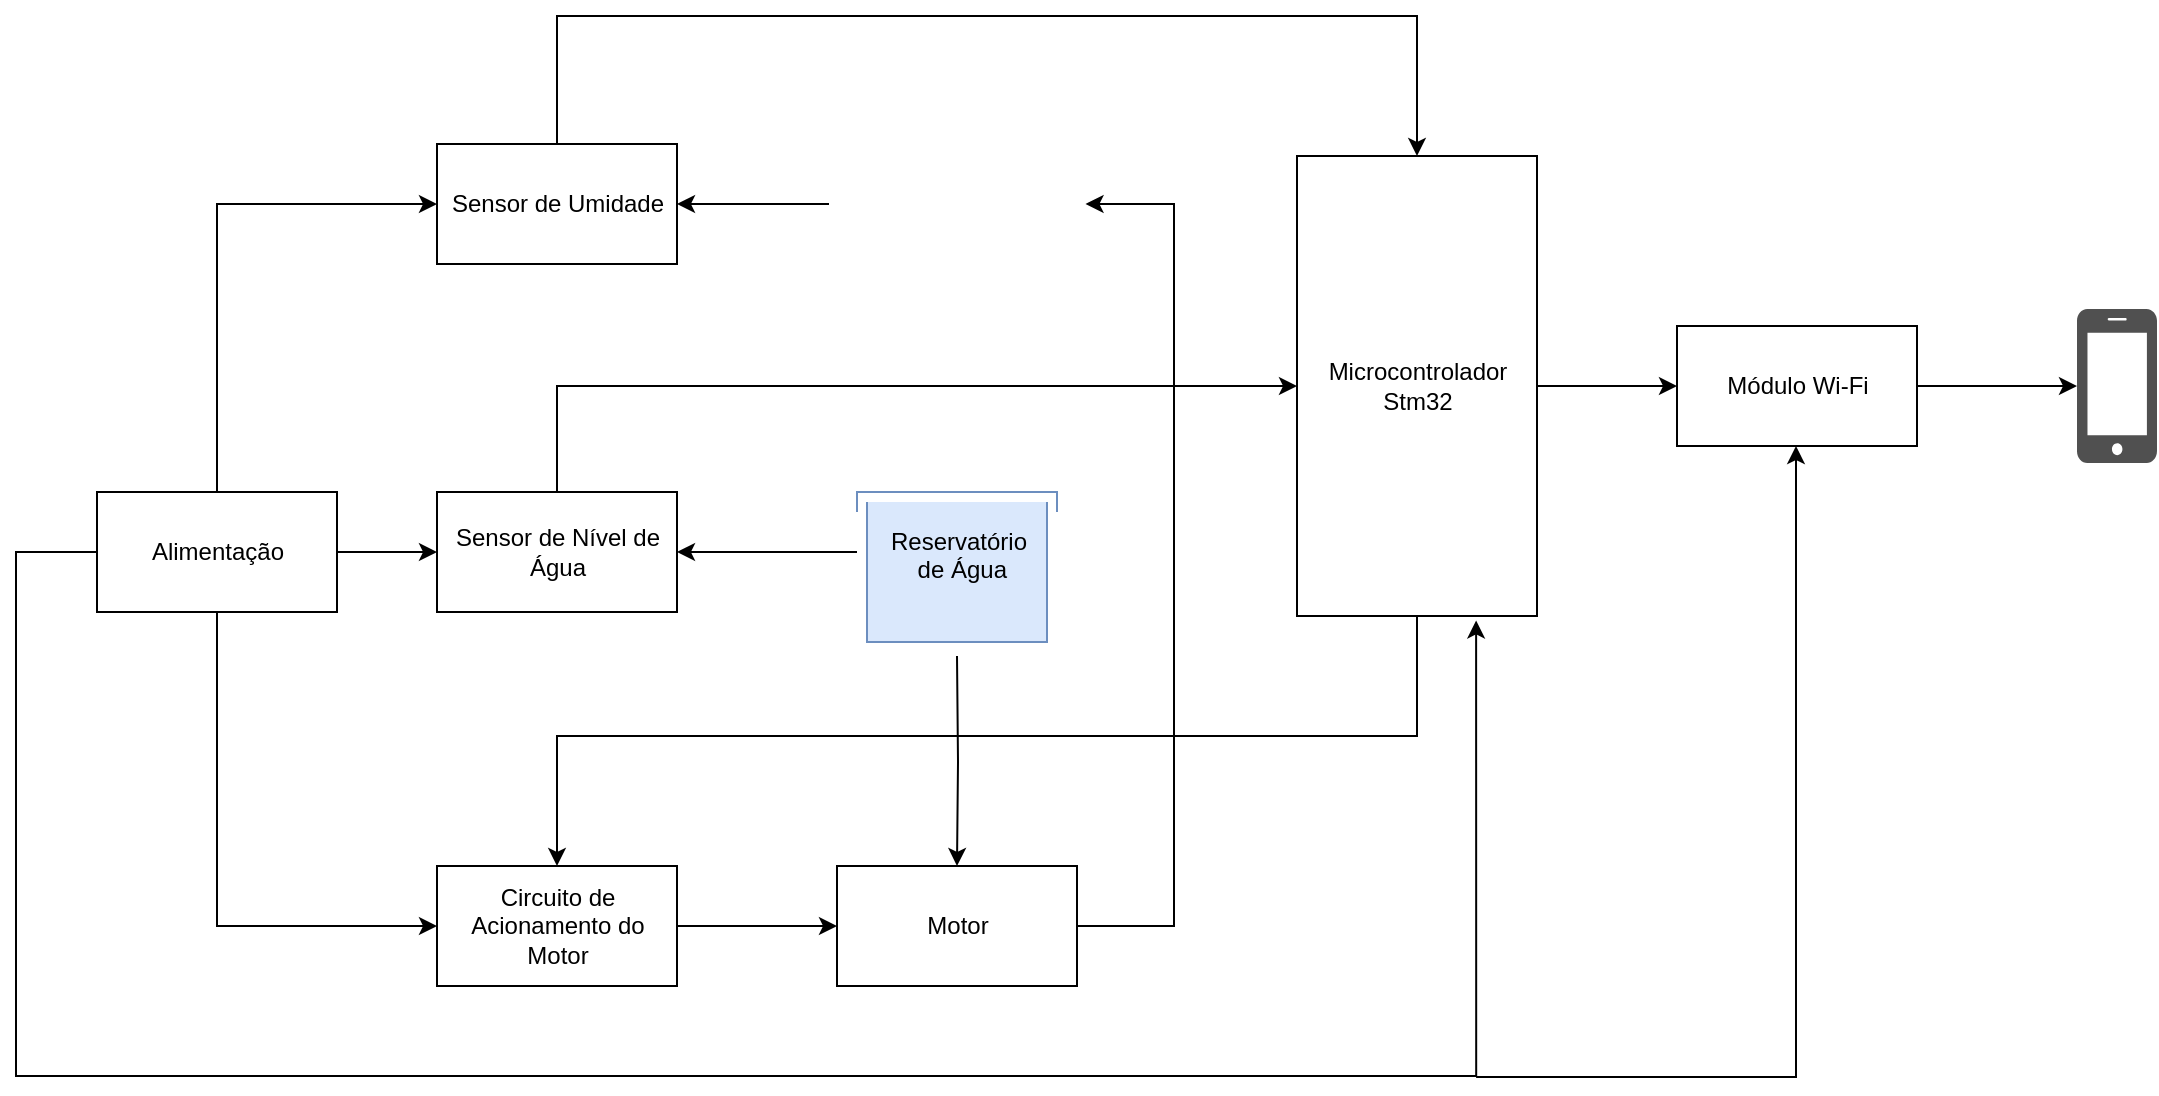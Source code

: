 <mxfile version="10.5.0" type="github"><diagram id="eMLF8Zqggahn_XYWCm31" name="Page-1"><mxGraphModel dx="1180" dy="665" grid="1" gridSize="10" guides="1" tooltips="1" connect="1" arrows="1" fold="1" page="1" pageScale="1" pageWidth="1100" pageHeight="850" math="0" shadow="0"><root><mxCell id="0"/><mxCell id="1" parent="0"/><mxCell id="o9D7m7_rU9VQqchoGniB-29" value="" style="edgeStyle=orthogonalEdgeStyle;rounded=0;orthogonalLoop=1;jettySize=auto;html=1;fontColor=#007FFF;entryX=0.5;entryY=0;entryDx=0;entryDy=0;" edge="1" parent="1" source="o9D7m7_rU9VQqchoGniB-30" target="o9D7m7_rU9VQqchoGniB-40"><mxGeometry relative="1" as="geometry"><mxPoint x="329.5" y="38" as="targetPoint"/><Array as="points"><mxPoint x="310" y="54"/><mxPoint x="740" y="54"/></Array></mxGeometry></mxCell><mxCell id="o9D7m7_rU9VQqchoGniB-30" value="Sensor de Umidade" style="rounded=0;whiteSpace=wrap;html=1;gradientColor=none;" vertex="1" parent="1"><mxGeometry x="249.5" y="118" width="120" height="60" as="geometry"/></mxCell><mxCell id="o9D7m7_rU9VQqchoGniB-31" value="" style="edgeStyle=orthogonalEdgeStyle;rounded=0;orthogonalLoop=1;jettySize=auto;html=1;fontColor=#007FFF;entryX=0;entryY=0.5;entryDx=0;entryDy=0;" edge="1" parent="1" source="o9D7m7_rU9VQqchoGniB-32" target="o9D7m7_rU9VQqchoGniB-40"><mxGeometry relative="1" as="geometry"><mxPoint x="309.5" y="212" as="targetPoint"/><Array as="points"><mxPoint x="309.5" y="239"/></Array></mxGeometry></mxCell><mxCell id="o9D7m7_rU9VQqchoGniB-32" value="Sensor de Nível de Água" style="rounded=0;whiteSpace=wrap;html=1;" vertex="1" parent="1"><mxGeometry x="249.5" y="292" width="120" height="60" as="geometry"/></mxCell><mxCell id="o9D7m7_rU9VQqchoGniB-33" value="" style="edgeStyle=orthogonalEdgeStyle;rounded=0;orthogonalLoop=1;jettySize=auto;html=1;fontColor=#007FFF;" edge="1" parent="1" target="o9D7m7_rU9VQqchoGniB-35"><mxGeometry relative="1" as="geometry"><mxPoint x="509.5" y="374" as="sourcePoint"/></mxGeometry></mxCell><mxCell id="o9D7m7_rU9VQqchoGniB-34" value="" style="edgeStyle=orthogonalEdgeStyle;rounded=0;orthogonalLoop=1;jettySize=auto;html=1;fontColor=#007FFF;" edge="1" parent="1" source="o9D7m7_rU9VQqchoGniB-35"><mxGeometry relative="1" as="geometry"><mxPoint x="573.765" y="148" as="targetPoint"/><Array as="points"><mxPoint x="618" y="509"/><mxPoint x="618" y="148"/></Array></mxGeometry></mxCell><mxCell id="o9D7m7_rU9VQqchoGniB-35" value="Motor" style="rounded=0;whiteSpace=wrap;html=1;" vertex="1" parent="1"><mxGeometry x="449.5" y="479" width="120" height="60" as="geometry"/></mxCell><mxCell id="o9D7m7_rU9VQqchoGniB-36" value="" style="edgeStyle=orthogonalEdgeStyle;rounded=0;orthogonalLoop=1;jettySize=auto;html=1;fontColor=#007FFF;" edge="1" parent="1" source="o9D7m7_rU9VQqchoGniB-38" target="o9D7m7_rU9VQqchoGniB-35"><mxGeometry relative="1" as="geometry"/></mxCell><mxCell id="o9D7m7_rU9VQqchoGniB-37" value="" style="edgeStyle=orthogonalEdgeStyle;rounded=0;orthogonalLoop=1;jettySize=auto;html=1;fontColor=#007FFF;exitX=0.5;exitY=1;exitDx=0;exitDy=0;" edge="1" parent="1" source="o9D7m7_rU9VQqchoGniB-40" target="o9D7m7_rU9VQqchoGniB-38"><mxGeometry relative="1" as="geometry"><mxPoint x="309.5" y="399" as="sourcePoint"/><Array as="points"><mxPoint x="739.5" y="414"/><mxPoint x="309.5" y="414"/></Array></mxGeometry></mxCell><mxCell id="o9D7m7_rU9VQqchoGniB-38" value="Circuito de Acionamento do Motor" style="rounded=0;whiteSpace=wrap;html=1;" vertex="1" parent="1"><mxGeometry x="249.5" y="479" width="120" height="60" as="geometry"/></mxCell><mxCell id="o9D7m7_rU9VQqchoGniB-39" value="" style="edgeStyle=orthogonalEdgeStyle;rounded=0;orthogonalLoop=1;jettySize=auto;html=1;fontColor=#007FFF;" edge="1" parent="1" source="o9D7m7_rU9VQqchoGniB-40" target="o9D7m7_rU9VQqchoGniB-43"><mxGeometry relative="1" as="geometry"/></mxCell><mxCell id="o9D7m7_rU9VQqchoGniB-40" value="Microcontrolador&lt;br&gt;Stm32&lt;br&gt;" style="rounded=0;whiteSpace=wrap;html=1;" vertex="1" parent="1"><mxGeometry x="679.5" y="124" width="120" height="230" as="geometry"/></mxCell><mxCell id="o9D7m7_rU9VQqchoGniB-41" value="" style="edgeStyle=orthogonalEdgeStyle;rounded=0;orthogonalLoop=1;jettySize=auto;html=1;fontColor=#007FFF;" edge="1" parent="1" source="o9D7m7_rU9VQqchoGniB-43" target="o9D7m7_rU9VQqchoGniB-56"><mxGeometry relative="1" as="geometry"/></mxCell><mxCell id="o9D7m7_rU9VQqchoGniB-42" value="" style="edgeStyle=orthogonalEdgeStyle;rounded=0;orthogonalLoop=1;jettySize=auto;html=1;fontColor=#007FFF;" edge="1" parent="1" target="o9D7m7_rU9VQqchoGniB-43"><mxGeometry relative="1" as="geometry"><mxPoint x="769.059" y="584.471" as="sourcePoint"/><Array as="points"><mxPoint x="769" y="584"/><mxPoint x="929" y="584"/></Array></mxGeometry></mxCell><mxCell id="o9D7m7_rU9VQqchoGniB-43" value="Módulo Wi-Fi" style="rounded=0;whiteSpace=wrap;html=1;" vertex="1" parent="1"><mxGeometry x="869.5" y="209" width="120" height="60" as="geometry"/></mxCell><mxCell id="o9D7m7_rU9VQqchoGniB-44" value="" style="edgeStyle=orthogonalEdgeStyle;rounded=0;orthogonalLoop=1;jettySize=auto;html=1;fontColor=#007FFF;" edge="1" parent="1" source="o9D7m7_rU9VQqchoGniB-48" target="o9D7m7_rU9VQqchoGniB-32"><mxGeometry relative="1" as="geometry"/></mxCell><mxCell id="o9D7m7_rU9VQqchoGniB-45" value="" style="edgeStyle=orthogonalEdgeStyle;rounded=0;orthogonalLoop=1;jettySize=auto;html=1;fontColor=#007FFF;entryX=0;entryY=0.5;entryDx=0;entryDy=0;" edge="1" parent="1" source="o9D7m7_rU9VQqchoGniB-48" target="o9D7m7_rU9VQqchoGniB-30"><mxGeometry relative="1" as="geometry"><mxPoint x="139.5" y="212" as="targetPoint"/><Array as="points"><mxPoint x="139.5" y="148"/></Array></mxGeometry></mxCell><mxCell id="o9D7m7_rU9VQqchoGniB-46" value="" style="edgeStyle=orthogonalEdgeStyle;rounded=0;orthogonalLoop=1;jettySize=auto;html=1;fontColor=#007FFF;entryX=0;entryY=0.5;entryDx=0;entryDy=0;" edge="1" parent="1" source="o9D7m7_rU9VQqchoGniB-48" target="o9D7m7_rU9VQqchoGniB-38"><mxGeometry relative="1" as="geometry"><mxPoint x="139.5" y="432" as="targetPoint"/><Array as="points"><mxPoint x="139.5" y="509"/></Array></mxGeometry></mxCell><mxCell id="o9D7m7_rU9VQqchoGniB-47" value="" style="edgeStyle=orthogonalEdgeStyle;rounded=0;orthogonalLoop=1;jettySize=auto;html=1;fontColor=#007FFF;" edge="1" parent="1" source="o9D7m7_rU9VQqchoGniB-48"><mxGeometry relative="1" as="geometry"><mxPoint x="769.059" y="356.235" as="targetPoint"/><Array as="points"><mxPoint x="39" y="322"/><mxPoint x="39" y="584"/><mxPoint x="769" y="584"/></Array></mxGeometry></mxCell><mxCell id="o9D7m7_rU9VQqchoGniB-48" value="Alimentação" style="rounded=0;whiteSpace=wrap;html=1;" vertex="1" parent="1"><mxGeometry x="79.5" y="292" width="120" height="60" as="geometry"/></mxCell><mxCell id="o9D7m7_rU9VQqchoGniB-49" value="" style="edgeStyle=orthogonalEdgeStyle;rounded=0;orthogonalLoop=1;jettySize=auto;html=1;fontColor=#007FFF;exitX=0;exitY=0.5;exitDx=0;exitDy=0;" edge="1" parent="1" source="o9D7m7_rU9VQqchoGniB-50" target="o9D7m7_rU9VQqchoGniB-30"><mxGeometry relative="1" as="geometry"><mxPoint x="429.5" y="148" as="sourcePoint"/></mxGeometry></mxCell><mxCell id="o9D7m7_rU9VQqchoGniB-50" value="" style="shape=image;html=1;verticalAlign=top;verticalLabelPosition=bottom;labelBackgroundColor=#ffffff;imageAspect=0;aspect=fixed;image=https://cdn0.iconfinder.com/data/icons/interior-and-decor-vol-1-1/512/16-128.png" vertex="1" parent="1"><mxGeometry x="445.5" y="84" width="128" height="128" as="geometry"/></mxCell><mxCell id="o9D7m7_rU9VQqchoGniB-51" value="" style="group" vertex="1" connectable="0" parent="1"><mxGeometry x="459.5" y="292" width="100" height="75" as="geometry"/></mxCell><mxCell id="o9D7m7_rU9VQqchoGniB-52" value="" style="shape=mxgraph.pid.vessels.tank_(covered);html=1;align=center;verticalLabelPosition=bottom;verticalAlign=top;dashed=0;fillColor=#dae8fc;strokeColor=#6c8ebf;" vertex="1" parent="o9D7m7_rU9VQqchoGniB-51"><mxGeometry width="100" height="75" as="geometry"/></mxCell><mxCell id="o9D7m7_rU9VQqchoGniB-53" value="" style="edgeStyle=orthogonalEdgeStyle;rounded=0;orthogonalLoop=1;jettySize=auto;html=1;fontColor=#007FFF;entryX=1;entryY=0.5;entryDx=0;entryDy=0;" edge="1" parent="o9D7m7_rU9VQqchoGniB-51" target="o9D7m7_rU9VQqchoGniB-32"><mxGeometry relative="1" as="geometry"><mxPoint y="30" as="sourcePoint"/><mxPoint x="-70" y="30" as="targetPoint"/><Array as="points"><mxPoint y="30"/></Array></mxGeometry></mxCell><mxCell id="o9D7m7_rU9VQqchoGniB-54" value="Reservatório&lt;br&gt;&amp;nbsp;de Água" style="text;html=1;resizable=0;points=[];autosize=1;align=center;verticalAlign=top;spacingTop=-4;" vertex="1" parent="o9D7m7_rU9VQqchoGniB-51"><mxGeometry x="10" y="15" width="80" height="30" as="geometry"/></mxCell><mxCell id="o9D7m7_rU9VQqchoGniB-55" value="" style="shape=image;html=1;verticalAlign=top;verticalLabelPosition=bottom;labelBackgroundColor=#ffffff;imageAspect=0;aspect=fixed;image=https://cdn4.iconfinder.com/data/icons/vecico-connectivity/288/wifi_Symbol-128.png;fontColor=#007FFF;align=center;" vertex="1" parent="1"><mxGeometry x="919.5" y="209" width="20" height="20" as="geometry"/></mxCell><mxCell id="o9D7m7_rU9VQqchoGniB-56" value="" style="shadow=0;dashed=0;html=1;strokeColor=none;fillColor=#505050;labelPosition=center;verticalLabelPosition=bottom;verticalAlign=top;outlineConnect=0;align=center;shape=mxgraph.office.devices.cell_phone_iphone_standalone;fontColor=#007FFF;" vertex="1" parent="1"><mxGeometry x="1069.5" y="200.5" width="40" height="77" as="geometry"/></mxCell></root></mxGraphModel></diagram></mxfile>
